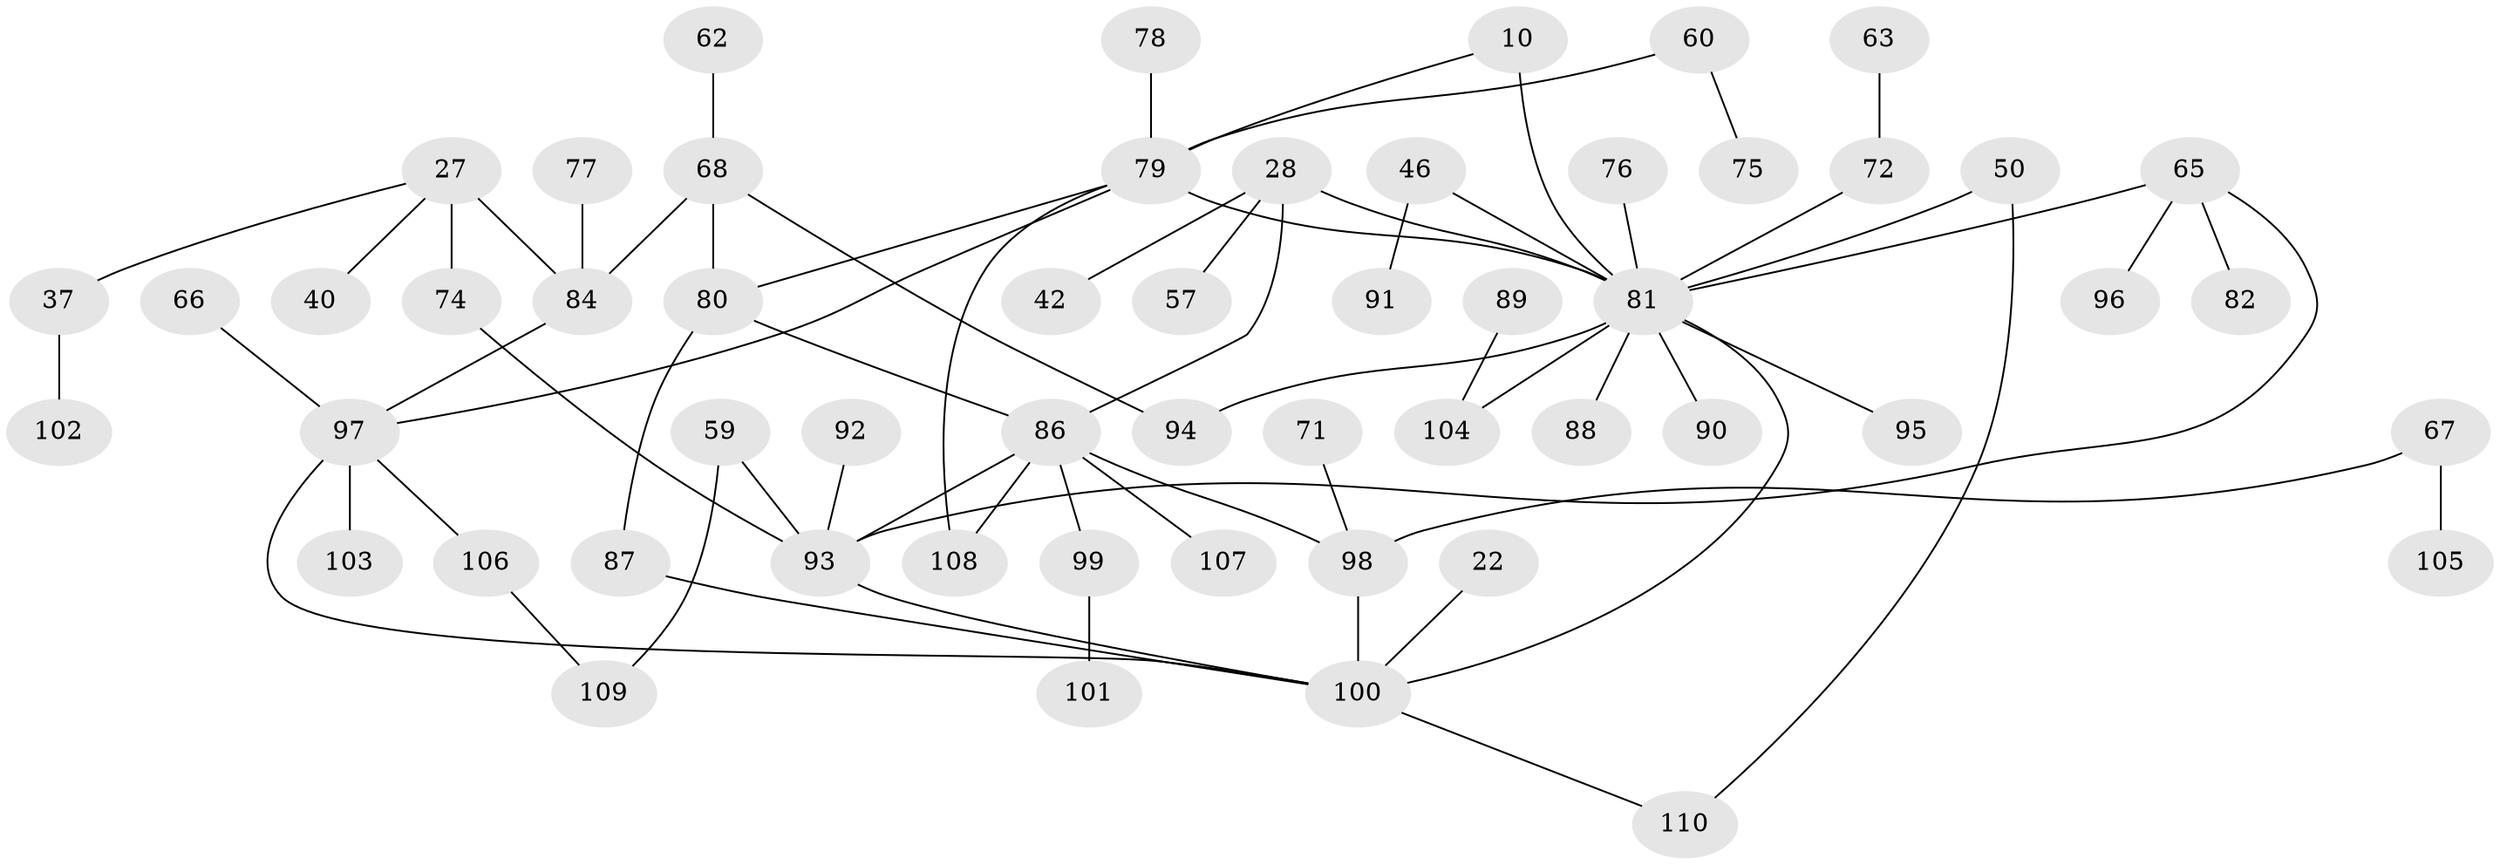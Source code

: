 // original degree distribution, {5: 0.05454545454545454, 7: 0.01818181818181818, 2: 0.24545454545454545, 4: 0.06363636363636363, 6: 0.01818181818181818, 3: 0.24545454545454545, 1: 0.35454545454545455}
// Generated by graph-tools (version 1.1) at 2025/41/03/09/25 04:41:51]
// undirected, 55 vertices, 67 edges
graph export_dot {
graph [start="1"]
  node [color=gray90,style=filled];
  10;
  22;
  27;
  28 [super="+4+19"];
  37;
  40;
  42;
  46;
  50;
  57;
  59;
  60;
  62;
  63;
  65 [super="+23"];
  66;
  67;
  68 [super="+24+49+51"];
  71;
  72 [super="+55"];
  74 [super="+33+48"];
  75;
  76;
  77;
  78;
  79 [super="+14+69"];
  80 [super="+64+58+70"];
  81 [super="+6+12+25+15+43+8"];
  82;
  84 [super="+13"];
  86 [super="+32+83+61"];
  87;
  88 [super="+34"];
  89;
  90;
  91;
  92;
  93 [super="+85+56"];
  94;
  95;
  96;
  97 [super="+11+17+30"];
  98 [super="+44"];
  99;
  100 [super="+26"];
  101;
  102;
  103;
  104 [super="+16+31+36"];
  105;
  106;
  107;
  108;
  109;
  110;
  10 -- 81 [weight=2];
  10 -- 79;
  22 -- 100;
  27 -- 37;
  27 -- 40;
  27 -- 84;
  27 -- 74 [weight=2];
  28 -- 57;
  28 -- 42;
  28 -- 81 [weight=2];
  28 -- 86;
  37 -- 102;
  46 -- 91;
  46 -- 81;
  50 -- 110;
  50 -- 81;
  59 -- 109;
  59 -- 93;
  60 -- 75;
  60 -- 79;
  62 -- 68;
  63 -- 72;
  65 -- 96;
  65 -- 81;
  65 -- 82;
  65 -- 93;
  66 -- 97;
  67 -- 105;
  67 -- 98;
  68 -- 84;
  68 -- 94;
  68 -- 80;
  71 -- 98;
  72 -- 81;
  74 -- 93 [weight=2];
  76 -- 81;
  77 -- 84;
  78 -- 79;
  79 -- 81 [weight=2];
  79 -- 108;
  79 -- 97;
  79 -- 80;
  80 -- 86;
  80 -- 87;
  81 -- 95;
  81 -- 94;
  81 -- 90;
  81 -- 100 [weight=2];
  81 -- 104;
  81 -- 88;
  84 -- 97;
  86 -- 108;
  86 -- 93;
  86 -- 107;
  86 -- 98;
  86 -- 99;
  87 -- 100;
  89 -- 104;
  92 -- 93;
  93 -- 100 [weight=2];
  97 -- 103;
  97 -- 100;
  97 -- 106;
  98 -- 100;
  99 -- 101;
  100 -- 110;
  106 -- 109;
}
